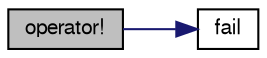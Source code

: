 digraph "operator!"
{
  bgcolor="transparent";
  edge [fontname="FreeSans",fontsize="10",labelfontname="FreeSans",labelfontsize="10"];
  node [fontname="FreeSans",fontsize="10",shape=record];
  rankdir="LR";
  Node1 [label="operator!",height=0.2,width=0.4,color="black", fillcolor="grey75", style="filled" fontcolor="black"];
  Node1 -> Node2 [color="midnightblue",fontsize="10",style="solid",fontname="FreeSans"];
  Node2 [label="fail",height=0.2,width=0.4,color="black",URL="$a01149.html#a92f9d567f6026d4eedd836b51de0aed5",tooltip="Return true if next operation will fail. "];
}
